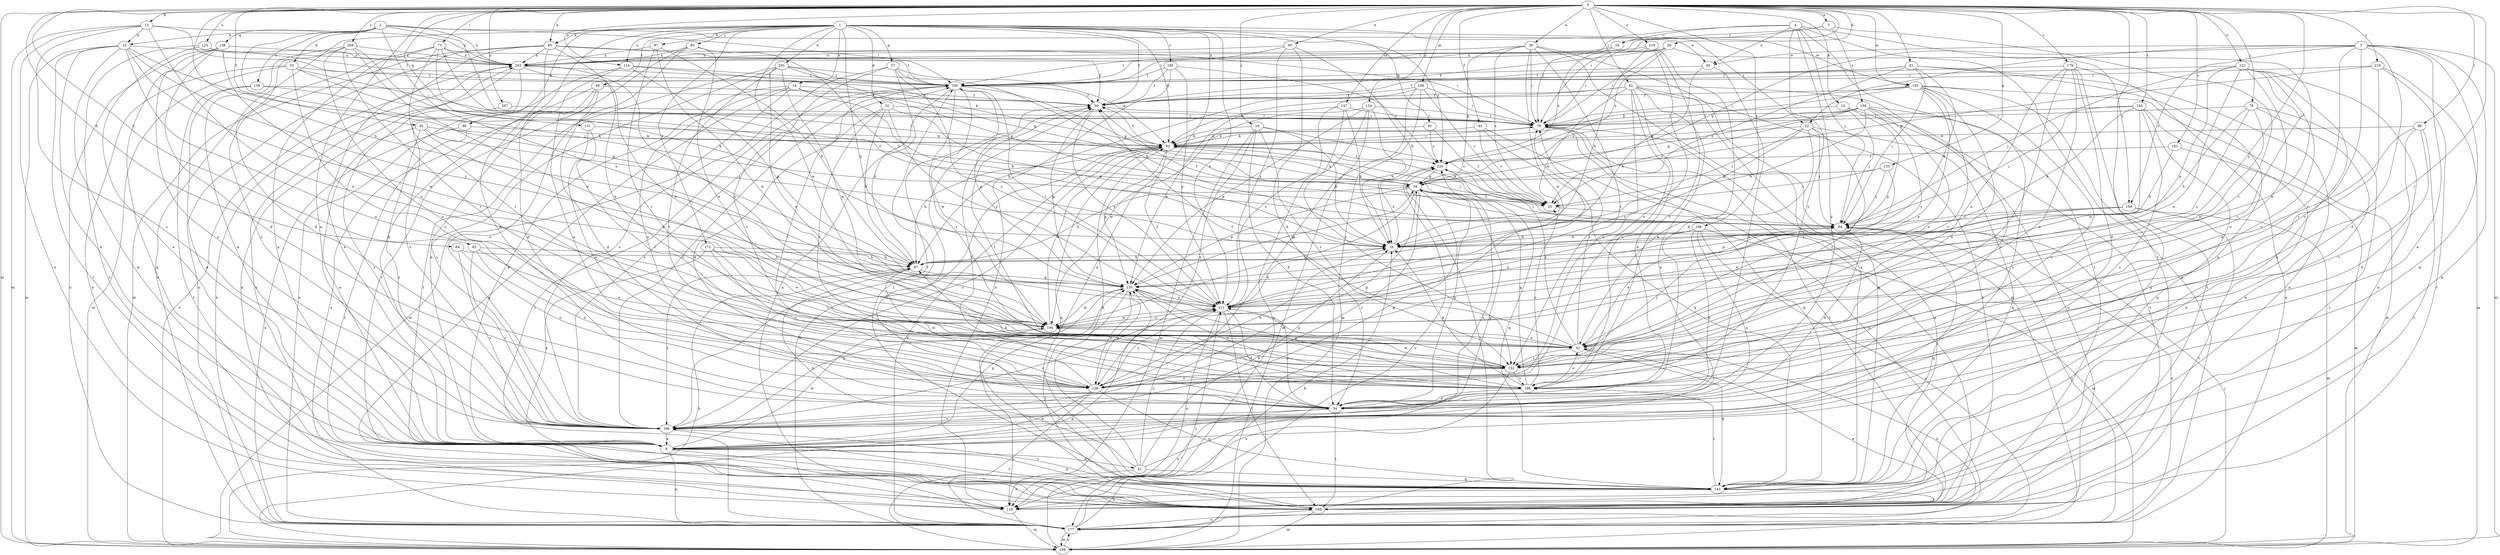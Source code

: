 strict digraph  {
0;
1;
2;
3;
4;
5;
8;
10;
13;
14;
15;
16;
19;
22;
24;
25;
29;
32;
33;
34;
36;
40;
41;
42;
43;
45;
49;
50;
57;
58;
60;
63;
64;
67;
73;
76;
78;
81;
82;
83;
84;
85;
86;
87;
91;
92;
99;
100;
106;
109;
114;
118;
122;
125;
126;
131;
133;
134;
135;
138;
143;
145;
147;
152;
156;
158;
159;
160;
168;
172;
177;
179;
181;
185;
186;
193;
194;
196;
201;
203;
207;
208;
210;
211;
219;
220;
0 -> 5  [label=a];
0 -> 8  [label=a];
0 -> 10  [label=b];
0 -> 13  [label=b];
0 -> 19  [label=c];
0 -> 29  [label=d];
0 -> 36  [label=e];
0 -> 43  [label=f];
0 -> 45  [label=f];
0 -> 60  [label=h];
0 -> 63  [label=h];
0 -> 64  [label=h];
0 -> 67  [label=h];
0 -> 73  [label=i];
0 -> 76  [label=i];
0 -> 78  [label=j];
0 -> 81  [label=j];
0 -> 82  [label=j];
0 -> 85  [label=k];
0 -> 99  [label=l];
0 -> 106  [label=m];
0 -> 109  [label=m];
0 -> 114  [label=n];
0 -> 122  [label=o];
0 -> 125  [label=o];
0 -> 131  [label=p];
0 -> 133  [label=p];
0 -> 134  [label=p];
0 -> 145  [label=r];
0 -> 147  [label=r];
0 -> 152  [label=r];
0 -> 168  [label=t];
0 -> 179  [label=v];
0 -> 181  [label=v];
0 -> 193  [label=w];
0 -> 196  [label=x];
0 -> 207  [label=y];
0 -> 208  [label=y];
0 -> 210  [label=y];
0 -> 211  [label=y];
0 -> 219  [label=z];
1 -> 8  [label=a];
1 -> 14  [label=b];
1 -> 22  [label=c];
1 -> 32  [label=d];
1 -> 49  [label=f];
1 -> 50  [label=f];
1 -> 57  [label=g];
1 -> 83  [label=j];
1 -> 85  [label=k];
1 -> 86  [label=k];
1 -> 87  [label=k];
1 -> 91  [label=k];
1 -> 92  [label=k];
1 -> 114  [label=n];
1 -> 118  [label=n];
1 -> 135  [label=p];
1 -> 172  [label=u];
1 -> 177  [label=u];
1 -> 185  [label=v];
1 -> 193  [label=w];
1 -> 194  [label=w];
1 -> 201  [label=x];
1 -> 211  [label=y];
1 -> 220  [label=z];
2 -> 15  [label=b];
2 -> 33  [label=d];
2 -> 40  [label=e];
2 -> 76  [label=i];
2 -> 100  [label=l];
2 -> 135  [label=p];
2 -> 138  [label=q];
2 -> 156  [label=s];
2 -> 203  [label=x];
2 -> 211  [label=y];
3 -> 8  [label=a];
3 -> 22  [label=c];
3 -> 34  [label=d];
3 -> 40  [label=e];
3 -> 58  [label=g];
3 -> 109  [label=m];
3 -> 118  [label=n];
3 -> 143  [label=q];
3 -> 152  [label=r];
3 -> 158  [label=s];
3 -> 186  [label=v];
4 -> 24  [label=c];
4 -> 34  [label=d];
4 -> 40  [label=e];
4 -> 76  [label=i];
4 -> 84  [label=j];
4 -> 158  [label=s];
4 -> 168  [label=t];
4 -> 177  [label=u];
4 -> 186  [label=v];
5 -> 24  [label=c];
5 -> 100  [label=l];
5 -> 152  [label=r];
5 -> 159  [label=s];
8 -> 41  [label=e];
8 -> 58  [label=g];
8 -> 135  [label=p];
8 -> 143  [label=q];
8 -> 168  [label=t];
8 -> 177  [label=u];
8 -> 194  [label=w];
10 -> 76  [label=i];
10 -> 84  [label=j];
10 -> 135  [label=p];
10 -> 168  [label=t];
13 -> 15  [label=b];
13 -> 42  [label=e];
13 -> 100  [label=l];
13 -> 109  [label=m];
13 -> 118  [label=n];
13 -> 160  [label=s];
13 -> 203  [label=x];
14 -> 8  [label=a];
14 -> 16  [label=b];
14 -> 50  [label=f];
14 -> 58  [label=g];
14 -> 109  [label=m];
14 -> 118  [label=n];
14 -> 126  [label=o];
15 -> 8  [label=a];
15 -> 84  [label=j];
15 -> 109  [label=m];
15 -> 126  [label=o];
15 -> 143  [label=q];
15 -> 168  [label=t];
15 -> 194  [label=w];
15 -> 203  [label=x];
15 -> 211  [label=y];
16 -> 67  [label=h];
16 -> 220  [label=z];
19 -> 16  [label=b];
19 -> 25  [label=c];
19 -> 34  [label=d];
19 -> 92  [label=k];
19 -> 109  [label=m];
19 -> 126  [label=o];
19 -> 152  [label=r];
22 -> 25  [label=c];
22 -> 42  [label=e];
22 -> 84  [label=j];
22 -> 92  [label=k];
22 -> 143  [label=q];
22 -> 152  [label=r];
22 -> 211  [label=y];
24 -> 203  [label=x];
24 -> 220  [label=z];
25 -> 84  [label=j];
25 -> 92  [label=k];
29 -> 42  [label=e];
29 -> 50  [label=f];
29 -> 76  [label=i];
29 -> 100  [label=l];
29 -> 203  [label=x];
29 -> 220  [label=z];
32 -> 16  [label=b];
32 -> 34  [label=d];
32 -> 67  [label=h];
32 -> 76  [label=i];
32 -> 152  [label=r];
32 -> 211  [label=y];
33 -> 25  [label=c];
33 -> 76  [label=i];
33 -> 100  [label=l];
33 -> 109  [label=m];
33 -> 118  [label=n];
33 -> 126  [label=o];
34 -> 50  [label=f];
34 -> 58  [label=g];
34 -> 118  [label=n];
34 -> 160  [label=s];
34 -> 168  [label=t];
34 -> 211  [label=y];
36 -> 25  [label=c];
36 -> 58  [label=g];
36 -> 76  [label=i];
36 -> 109  [label=m];
36 -> 143  [label=q];
36 -> 152  [label=r];
36 -> 194  [label=w];
36 -> 203  [label=x];
40 -> 34  [label=d];
40 -> 67  [label=h];
40 -> 100  [label=l];
41 -> 16  [label=b];
41 -> 67  [label=h];
41 -> 92  [label=k];
41 -> 118  [label=n];
41 -> 143  [label=q];
41 -> 211  [label=y];
41 -> 220  [label=z];
42 -> 50  [label=f];
42 -> 76  [label=i];
42 -> 143  [label=q];
42 -> 152  [label=r];
42 -> 177  [label=u];
42 -> 220  [label=z];
43 -> 25  [label=c];
43 -> 92  [label=k];
43 -> 143  [label=q];
43 -> 177  [label=u];
45 -> 8  [label=a];
45 -> 84  [label=j];
45 -> 92  [label=k];
45 -> 160  [label=s];
45 -> 194  [label=w];
49 -> 34  [label=d];
49 -> 50  [label=f];
49 -> 126  [label=o];
49 -> 160  [label=s];
49 -> 177  [label=u];
50 -> 76  [label=i];
50 -> 135  [label=p];
50 -> 211  [label=y];
57 -> 16  [label=b];
57 -> 100  [label=l];
57 -> 118  [label=n];
57 -> 160  [label=s];
57 -> 186  [label=v];
57 -> 211  [label=y];
58 -> 25  [label=c];
58 -> 67  [label=h];
58 -> 84  [label=j];
58 -> 92  [label=k];
58 -> 135  [label=p];
58 -> 160  [label=s];
58 -> 194  [label=w];
60 -> 16  [label=b];
60 -> 34  [label=d];
60 -> 100  [label=l];
60 -> 203  [label=x];
60 -> 211  [label=y];
63 -> 42  [label=e];
63 -> 67  [label=h];
63 -> 126  [label=o];
63 -> 160  [label=s];
64 -> 67  [label=h];
64 -> 126  [label=o];
64 -> 160  [label=s];
67 -> 135  [label=p];
67 -> 160  [label=s];
73 -> 8  [label=a];
73 -> 16  [label=b];
73 -> 25  [label=c];
73 -> 100  [label=l];
73 -> 152  [label=r];
73 -> 160  [label=s];
73 -> 203  [label=x];
76 -> 92  [label=k];
76 -> 118  [label=n];
76 -> 143  [label=q];
76 -> 168  [label=t];
78 -> 67  [label=h];
78 -> 76  [label=i];
78 -> 143  [label=q];
78 -> 168  [label=t];
78 -> 194  [label=w];
78 -> 211  [label=y];
81 -> 8  [label=a];
81 -> 16  [label=b];
81 -> 25  [label=c];
81 -> 50  [label=f];
81 -> 84  [label=j];
81 -> 100  [label=l];
81 -> 118  [label=n];
82 -> 8  [label=a];
82 -> 16  [label=b];
82 -> 34  [label=d];
82 -> 50  [label=f];
82 -> 92  [label=k];
82 -> 126  [label=o];
82 -> 143  [label=q];
82 -> 168  [label=t];
82 -> 177  [label=u];
82 -> 186  [label=v];
83 -> 16  [label=b];
83 -> 42  [label=e];
83 -> 160  [label=s];
83 -> 168  [label=t];
83 -> 203  [label=x];
84 -> 16  [label=b];
84 -> 34  [label=d];
84 -> 42  [label=e];
84 -> 50  [label=f];
84 -> 143  [label=q];
84 -> 177  [label=u];
85 -> 8  [label=a];
85 -> 34  [label=d];
85 -> 42  [label=e];
85 -> 50  [label=f];
85 -> 76  [label=i];
85 -> 109  [label=m];
85 -> 177  [label=u];
85 -> 203  [label=x];
86 -> 92  [label=k];
86 -> 168  [label=t];
86 -> 177  [label=u];
87 -> 67  [label=h];
87 -> 152  [label=r];
87 -> 194  [label=w];
87 -> 203  [label=x];
91 -> 25  [label=c];
91 -> 92  [label=k];
91 -> 220  [label=z];
92 -> 50  [label=f];
92 -> 67  [label=h];
92 -> 76  [label=i];
92 -> 84  [label=j];
92 -> 135  [label=p];
92 -> 143  [label=q];
92 -> 160  [label=s];
92 -> 177  [label=u];
92 -> 211  [label=y];
92 -> 220  [label=z];
99 -> 34  [label=d];
99 -> 42  [label=e];
99 -> 92  [label=k];
99 -> 168  [label=t];
99 -> 186  [label=v];
100 -> 50  [label=f];
100 -> 58  [label=g];
100 -> 67  [label=h];
100 -> 135  [label=p];
100 -> 152  [label=r];
100 -> 160  [label=s];
100 -> 194  [label=w];
106 -> 25  [label=c];
106 -> 50  [label=f];
106 -> 67  [label=h];
106 -> 76  [label=i];
106 -> 109  [label=m];
106 -> 126  [label=o];
109 -> 67  [label=h];
109 -> 84  [label=j];
109 -> 135  [label=p];
109 -> 177  [label=u];
109 -> 203  [label=x];
109 -> 211  [label=y];
114 -> 34  [label=d];
114 -> 92  [label=k];
114 -> 100  [label=l];
114 -> 135  [label=p];
114 -> 177  [label=u];
118 -> 109  [label=m];
122 -> 8  [label=a];
122 -> 42  [label=e];
122 -> 84  [label=j];
122 -> 100  [label=l];
122 -> 118  [label=n];
122 -> 126  [label=o];
122 -> 135  [label=p];
122 -> 152  [label=r];
122 -> 186  [label=v];
125 -> 8  [label=a];
125 -> 100  [label=l];
125 -> 168  [label=t];
125 -> 203  [label=x];
126 -> 8  [label=a];
126 -> 16  [label=b];
126 -> 58  [label=g];
126 -> 67  [label=h];
126 -> 100  [label=l];
126 -> 135  [label=p];
126 -> 143  [label=q];
126 -> 177  [label=u];
126 -> 211  [label=y];
131 -> 92  [label=k];
131 -> 126  [label=o];
131 -> 152  [label=r];
133 -> 25  [label=c];
133 -> 58  [label=g];
133 -> 84  [label=j];
133 -> 211  [label=y];
134 -> 16  [label=b];
134 -> 76  [label=i];
134 -> 109  [label=m];
134 -> 135  [label=p];
134 -> 194  [label=w];
134 -> 211  [label=y];
135 -> 58  [label=g];
135 -> 126  [label=o];
135 -> 168  [label=t];
135 -> 186  [label=v];
135 -> 194  [label=w];
135 -> 211  [label=y];
138 -> 34  [label=d];
138 -> 42  [label=e];
138 -> 143  [label=q];
138 -> 160  [label=s];
138 -> 177  [label=u];
138 -> 203  [label=x];
143 -> 50  [label=f];
143 -> 100  [label=l];
143 -> 118  [label=n];
143 -> 160  [label=s];
143 -> 168  [label=t];
143 -> 186  [label=v];
145 -> 16  [label=b];
145 -> 76  [label=i];
145 -> 84  [label=j];
145 -> 118  [label=n];
145 -> 143  [label=q];
145 -> 160  [label=s];
145 -> 194  [label=w];
147 -> 16  [label=b];
147 -> 76  [label=i];
147 -> 135  [label=p];
147 -> 152  [label=r];
147 -> 177  [label=u];
152 -> 84  [label=j];
152 -> 118  [label=n];
152 -> 126  [label=o];
152 -> 135  [label=p];
152 -> 186  [label=v];
152 -> 194  [label=w];
156 -> 8  [label=a];
156 -> 25  [label=c];
156 -> 50  [label=f];
156 -> 168  [label=t];
158 -> 84  [label=j];
158 -> 109  [label=m];
158 -> 135  [label=p];
158 -> 168  [label=t];
158 -> 194  [label=w];
159 -> 16  [label=b];
159 -> 25  [label=c];
159 -> 42  [label=e];
159 -> 58  [label=g];
159 -> 76  [label=i];
159 -> 160  [label=s];
159 -> 186  [label=v];
159 -> 211  [label=y];
159 -> 220  [label=z];
160 -> 8  [label=a];
160 -> 50  [label=f];
160 -> 58  [label=g];
160 -> 100  [label=l];
160 -> 135  [label=p];
160 -> 168  [label=t];
168 -> 76  [label=i];
168 -> 109  [label=m];
168 -> 177  [label=u];
168 -> 203  [label=x];
168 -> 220  [label=z];
172 -> 8  [label=a];
172 -> 67  [label=h];
172 -> 152  [label=r];
172 -> 186  [label=v];
172 -> 194  [label=w];
177 -> 16  [label=b];
177 -> 42  [label=e];
177 -> 84  [label=j];
177 -> 92  [label=k];
177 -> 100  [label=l];
177 -> 109  [label=m];
177 -> 203  [label=x];
177 -> 220  [label=z];
179 -> 34  [label=d];
179 -> 42  [label=e];
179 -> 100  [label=l];
179 -> 126  [label=o];
179 -> 152  [label=r];
179 -> 168  [label=t];
179 -> 177  [label=u];
181 -> 16  [label=b];
181 -> 109  [label=m];
181 -> 220  [label=z];
185 -> 50  [label=f];
185 -> 100  [label=l];
185 -> 118  [label=n];
185 -> 211  [label=y];
185 -> 220  [label=z];
186 -> 16  [label=b];
186 -> 25  [label=c];
186 -> 34  [label=d];
186 -> 42  [label=e];
186 -> 50  [label=f];
186 -> 58  [label=g];
186 -> 67  [label=h];
186 -> 135  [label=p];
193 -> 42  [label=e];
193 -> 50  [label=f];
193 -> 76  [label=i];
193 -> 92  [label=k];
193 -> 109  [label=m];
193 -> 126  [label=o];
193 -> 143  [label=q];
193 -> 152  [label=r];
193 -> 160  [label=s];
194 -> 42  [label=e];
194 -> 92  [label=k];
194 -> 168  [label=t];
194 -> 203  [label=x];
194 -> 211  [label=y];
196 -> 16  [label=b];
196 -> 34  [label=d];
196 -> 109  [label=m];
196 -> 160  [label=s];
196 -> 177  [label=u];
196 -> 211  [label=y];
201 -> 8  [label=a];
201 -> 42  [label=e];
201 -> 58  [label=g];
201 -> 92  [label=k];
201 -> 100  [label=l];
201 -> 168  [label=t];
201 -> 186  [label=v];
201 -> 194  [label=w];
203 -> 100  [label=l];
203 -> 118  [label=n];
203 -> 160  [label=s];
203 -> 194  [label=w];
207 -> 76  [label=i];
207 -> 160  [label=s];
208 -> 8  [label=a];
208 -> 34  [label=d];
208 -> 84  [label=j];
208 -> 126  [label=o];
208 -> 152  [label=r];
208 -> 194  [label=w];
208 -> 203  [label=x];
210 -> 58  [label=g];
210 -> 100  [label=l];
210 -> 109  [label=m];
210 -> 152  [label=r];
210 -> 168  [label=t];
211 -> 16  [label=b];
211 -> 34  [label=d];
211 -> 76  [label=i];
211 -> 100  [label=l];
211 -> 118  [label=n];
211 -> 160  [label=s];
211 -> 168  [label=t];
211 -> 194  [label=w];
219 -> 16  [label=b];
219 -> 34  [label=d];
219 -> 76  [label=i];
219 -> 126  [label=o];
219 -> 186  [label=v];
219 -> 203  [label=x];
220 -> 58  [label=g];
220 -> 143  [label=q];
}

